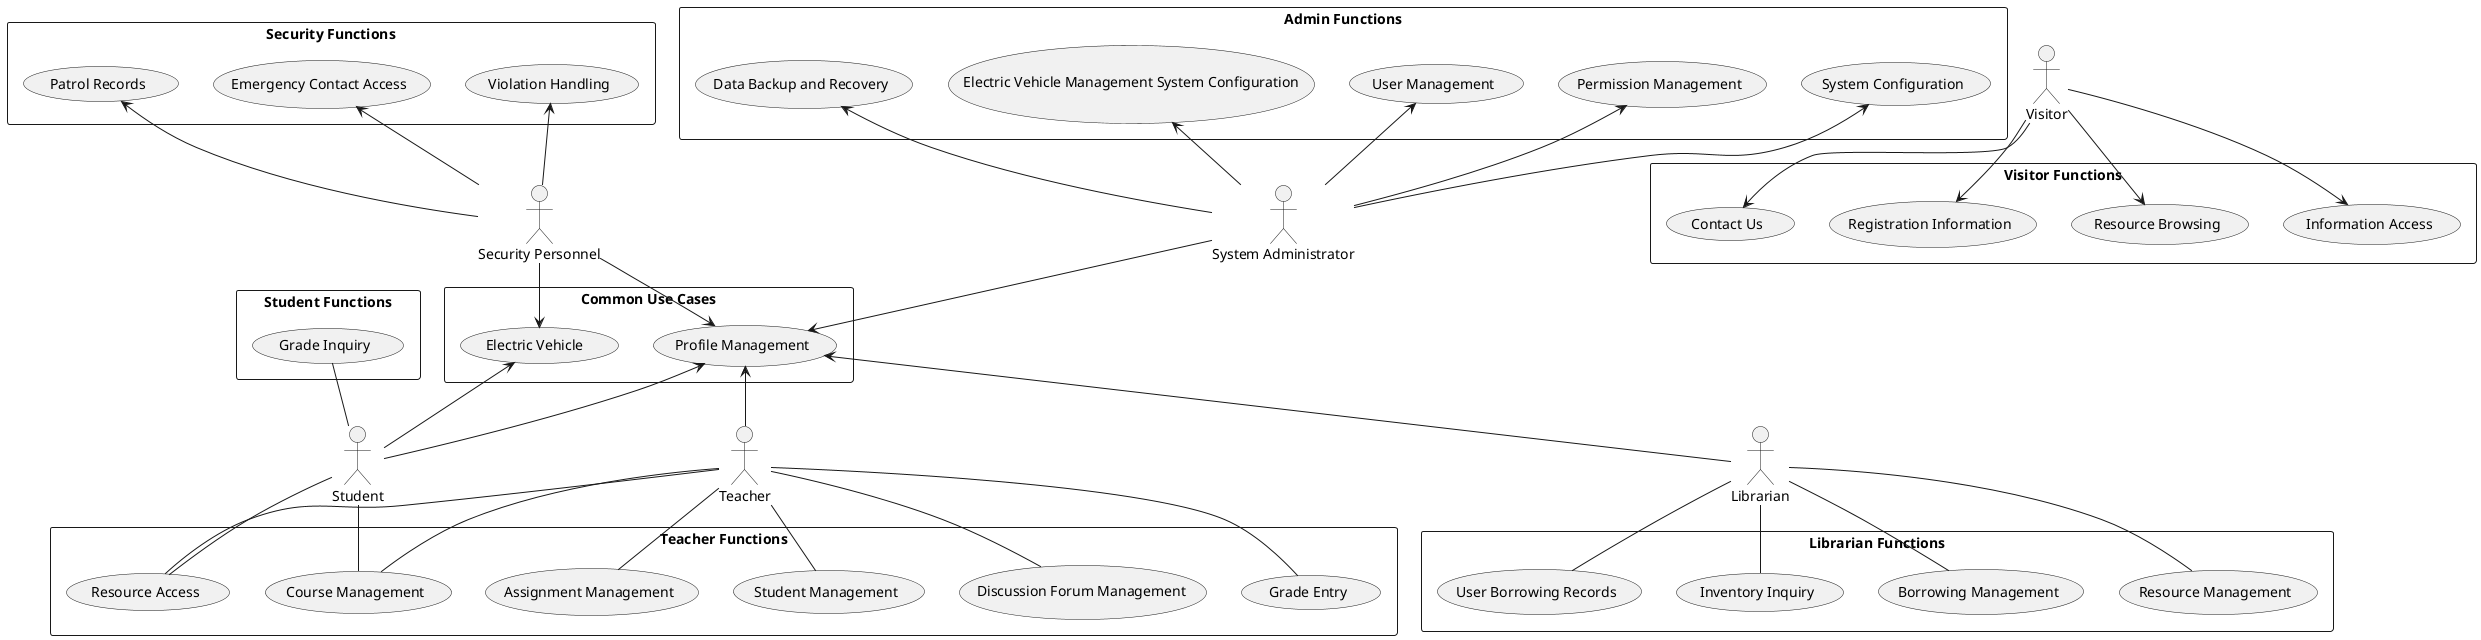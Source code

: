@startuml
actor "System Administrator" as Admin
actor "Visitor" as Visitor
actor "Security Personnel" as Security
actor "Librarian" as Librarian
actor "Teacher" as Teacher
actor "Student" as Student

rectangle "Common Use Cases" {
    (Profile Management) as Profile
    (Electric Vehicle ) as EV
}

rectangle "Security Functions" {
    Security -up-> (Patrol Records)
    Security -up-> (Emergency Contact Access)
    Security -left-> EV
    Security -up-> (Violation Handling)
    Security -down-> Profile
}

rectangle "Admin Functions" {
    Admin -up-> (User Management)
    Admin -up-> (Permission Management)
    Admin -up-> (System Configuration)
    Admin -up-> (Data Backup and Recovery)
    Admin -up-> (Electric Vehicle Management System Configuration)
    Admin -down-> Profile
}

rectangle "Librarian Functions" {
    Librarian -- (Resource Management)
    Librarian -- (Borrowing Management)
    Librarian -- (Inventory Inquiry)
    Librarian -- (User Borrowing Records)
    Librarian -up-> Profile
}

rectangle "Teacher Functions" {
    Teacher -- (Course Management)
    Teacher -- (Student Management)
    Teacher -- (Assignment Management)
    Teacher -- (Resource Access)
    Teacher -- (Grade Entry)
    Teacher -up-> Profile
    Teacher -- (Discussion Forum Management)
}

rectangle "Student Functions" {
    Student -- (Course Management)
    Student -up- (Grade Inquiry)
    Student -- (Resource Access)
    Student -up-> Profile
    Student -left-> EV
}

rectangle "Visitor Functions" {
    Visitor -down-> (Information Access)
    Visitor -down-> (Resource Browsing)
    Visitor -down-> (Registration Information)
    Visitor -down-> (Contact Us)
}
@enduml
